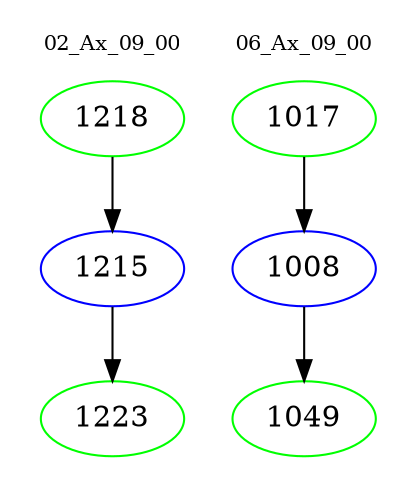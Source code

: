 digraph{
subgraph cluster_0 {
color = white
label = "02_Ax_09_00";
fontsize=10;
T0_1218 [label="1218", color="green"]
T0_1218 -> T0_1215 [color="black"]
T0_1215 [label="1215", color="blue"]
T0_1215 -> T0_1223 [color="black"]
T0_1223 [label="1223", color="green"]
}
subgraph cluster_1 {
color = white
label = "06_Ax_09_00";
fontsize=10;
T1_1017 [label="1017", color="green"]
T1_1017 -> T1_1008 [color="black"]
T1_1008 [label="1008", color="blue"]
T1_1008 -> T1_1049 [color="black"]
T1_1049 [label="1049", color="green"]
}
}
